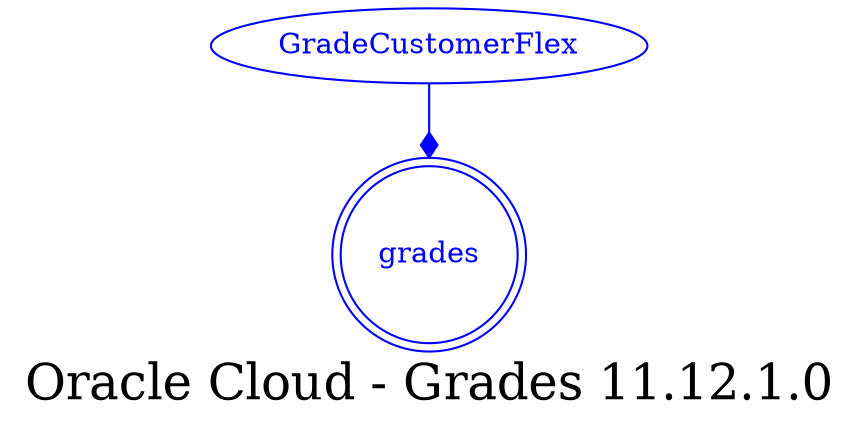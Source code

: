 digraph LexiconGraph {
graph[label="Oracle Cloud - Grades 11.12.1.0", fontsize=24]
splines=true
"grades" [color=blue, fontcolor=blue, shape=doublecircle]
"GradeCustomerFlex" -> "grades" [color=blue, fontcolor=blue, arrowhead=diamond, arrowtail=none]
"GradeCustomerFlex" [color=blue, fontcolor=blue, shape=ellipse]
}
